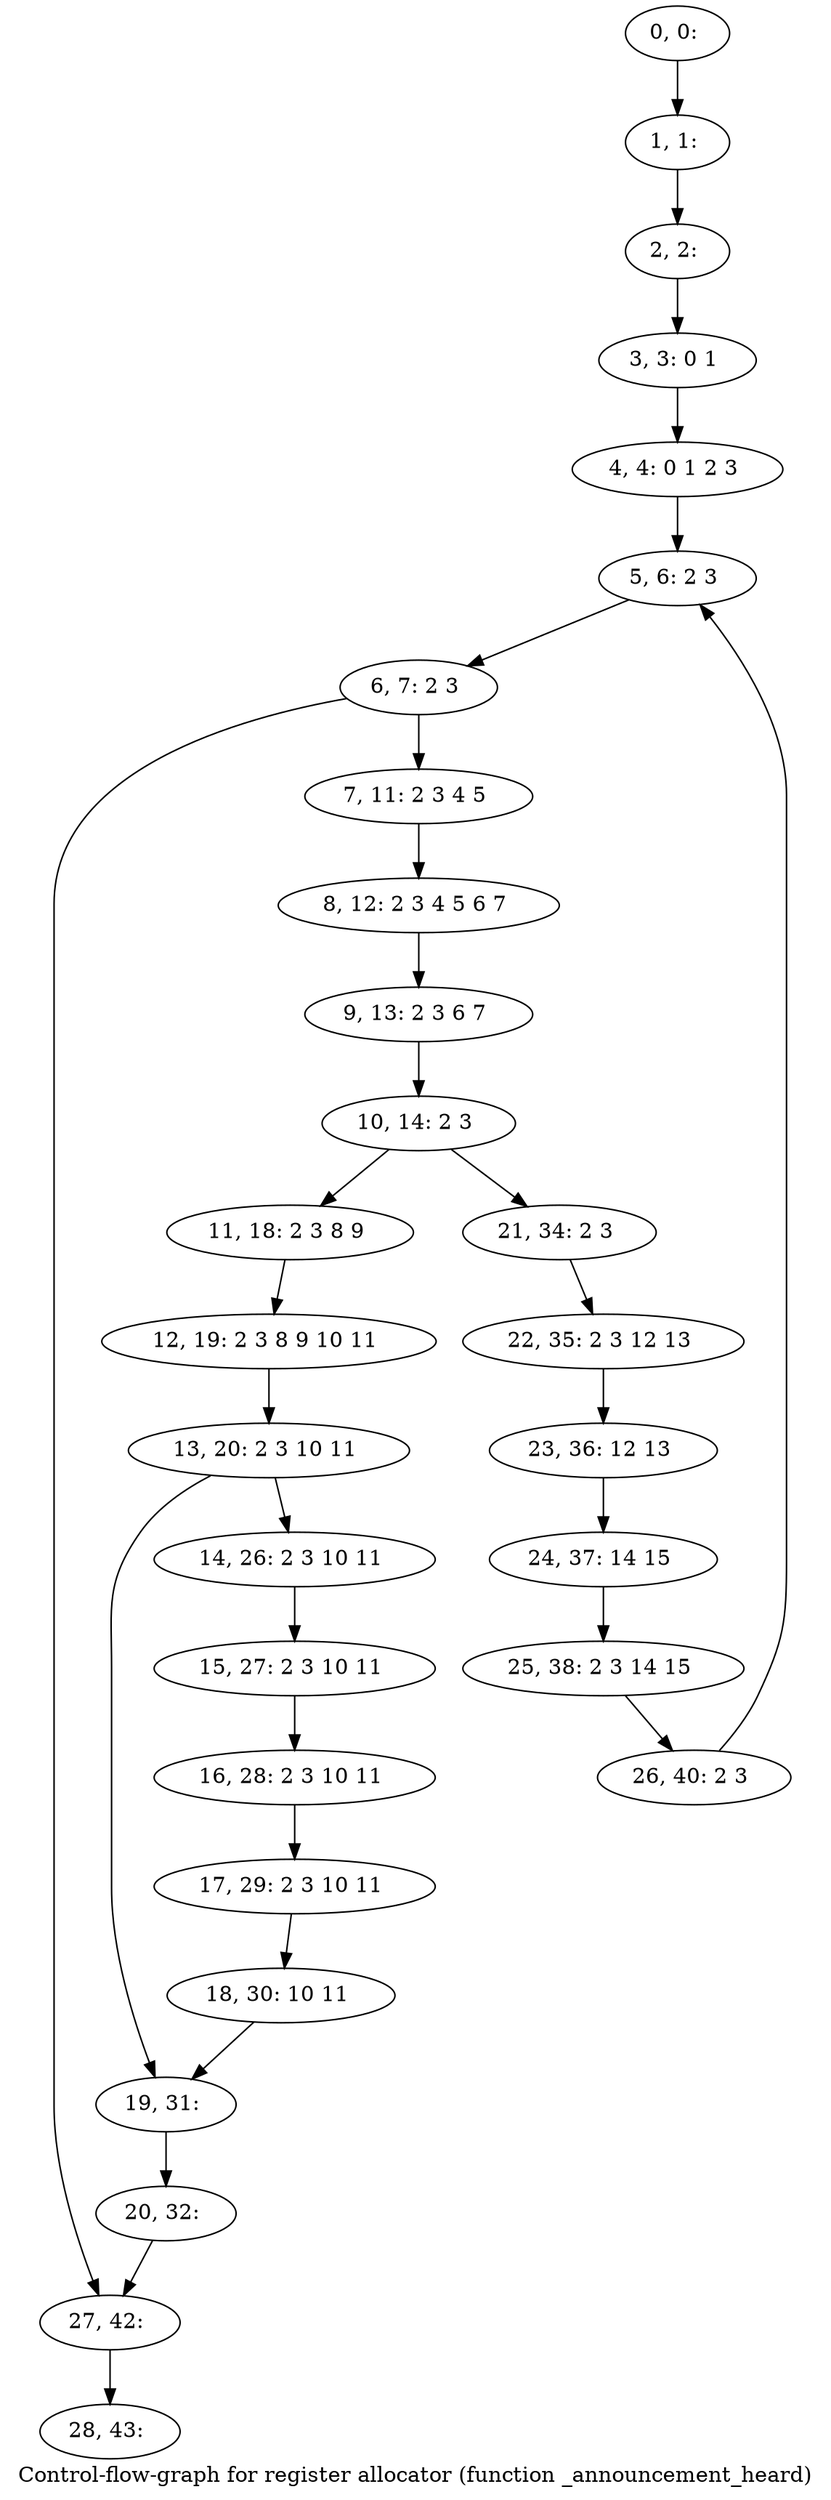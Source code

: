 digraph G {
graph [label="Control-flow-graph for register allocator (function _announcement_heard)"]
0[label="0, 0: "];
1[label="1, 1: "];
2[label="2, 2: "];
3[label="3, 3: 0 1 "];
4[label="4, 4: 0 1 2 3 "];
5[label="5, 6: 2 3 "];
6[label="6, 7: 2 3 "];
7[label="7, 11: 2 3 4 5 "];
8[label="8, 12: 2 3 4 5 6 7 "];
9[label="9, 13: 2 3 6 7 "];
10[label="10, 14: 2 3 "];
11[label="11, 18: 2 3 8 9 "];
12[label="12, 19: 2 3 8 9 10 11 "];
13[label="13, 20: 2 3 10 11 "];
14[label="14, 26: 2 3 10 11 "];
15[label="15, 27: 2 3 10 11 "];
16[label="16, 28: 2 3 10 11 "];
17[label="17, 29: 2 3 10 11 "];
18[label="18, 30: 10 11 "];
19[label="19, 31: "];
20[label="20, 32: "];
21[label="21, 34: 2 3 "];
22[label="22, 35: 2 3 12 13 "];
23[label="23, 36: 12 13 "];
24[label="24, 37: 14 15 "];
25[label="25, 38: 2 3 14 15 "];
26[label="26, 40: 2 3 "];
27[label="27, 42: "];
28[label="28, 43: "];
0->1 ;
1->2 ;
2->3 ;
3->4 ;
4->5 ;
5->6 ;
6->7 ;
6->27 ;
7->8 ;
8->9 ;
9->10 ;
10->11 ;
10->21 ;
11->12 ;
12->13 ;
13->14 ;
13->19 ;
14->15 ;
15->16 ;
16->17 ;
17->18 ;
18->19 ;
19->20 ;
20->27 ;
21->22 ;
22->23 ;
23->24 ;
24->25 ;
25->26 ;
26->5 ;
27->28 ;
}
